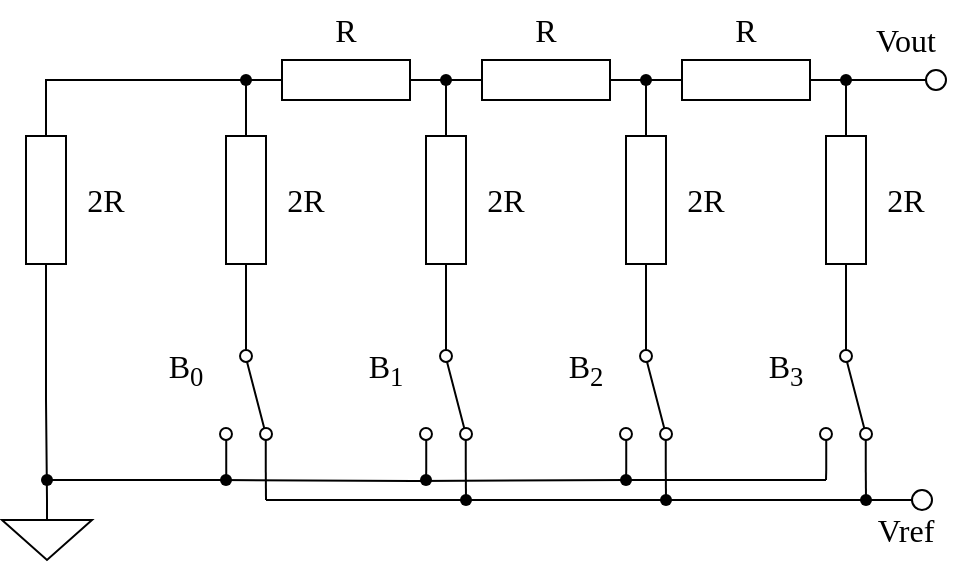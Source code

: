 <mxfile version="26.2.13">
  <diagram name="第 1 页" id="8nPp42vIfeSO5kFA-lU3">
    <mxGraphModel dx="1556" dy="858" grid="1" gridSize="10" guides="1" tooltips="1" connect="1" arrows="1" fold="1" page="1" pageScale="1" pageWidth="1600" pageHeight="900" math="0" shadow="0">
      <root>
        <mxCell id="0" />
        <mxCell id="1" parent="0" />
        <mxCell id="BS9RdD2L82Xt9nRUD7uX-1" value="" style="pointerEvents=1;verticalLabelPosition=bottom;shadow=0;dashed=0;align=center;html=1;verticalAlign=top;shape=mxgraph.electrical.resistors.resistor_1;rotation=90;" parent="1" vertex="1">
          <mxGeometry x="250" y="410" width="100" height="20" as="geometry" />
        </mxCell>
        <mxCell id="BS9RdD2L82Xt9nRUD7uX-2" value="&lt;font face=&quot;Times New Roman&quot; style=&quot;font-size: 16px;&quot;&gt;2R&lt;/font&gt;" style="text;html=1;align=center;verticalAlign=middle;whiteSpace=wrap;rounded=0;" parent="1" vertex="1">
          <mxGeometry x="300" y="405" width="60" height="30" as="geometry" />
        </mxCell>
        <mxCell id="BS9RdD2L82Xt9nRUD7uX-30" style="edgeStyle=orthogonalEdgeStyle;shape=connector;rounded=0;orthogonalLoop=1;jettySize=auto;html=1;exitX=1;exitY=0.5;exitDx=0;exitDy=0;exitPerimeter=0;entryX=0;entryY=0.5;entryDx=0;entryDy=0;strokeColor=default;align=center;verticalAlign=middle;fontFamily=Helvetica;fontSize=11;fontColor=default;labelBackgroundColor=default;startFill=0;endArrow=none;" parent="1" source="BS9RdD2L82Xt9nRUD7uX-3" target="BS9RdD2L82Xt9nRUD7uX-11" edge="1">
          <mxGeometry relative="1" as="geometry" />
        </mxCell>
        <mxCell id="BS9RdD2L82Xt9nRUD7uX-3" value="" style="pointerEvents=1;verticalLabelPosition=bottom;shadow=0;dashed=0;align=center;html=1;verticalAlign=top;shape=mxgraph.electrical.resistors.resistor_1;rotation=90;" parent="1" vertex="1">
          <mxGeometry x="350" y="410" width="100" height="20" as="geometry" />
        </mxCell>
        <mxCell id="BS9RdD2L82Xt9nRUD7uX-4" value="&lt;font face=&quot;Times New Roman&quot; style=&quot;font-size: 16px;&quot;&gt;2R&lt;/font&gt;" style="text;html=1;align=center;verticalAlign=middle;whiteSpace=wrap;rounded=0;" parent="1" vertex="1">
          <mxGeometry x="400" y="405" width="60" height="30" as="geometry" />
        </mxCell>
        <mxCell id="BS9RdD2L82Xt9nRUD7uX-29" style="edgeStyle=orthogonalEdgeStyle;shape=connector;rounded=0;orthogonalLoop=1;jettySize=auto;html=1;exitX=1;exitY=0.5;exitDx=0;exitDy=0;exitPerimeter=0;entryX=0;entryY=0.5;entryDx=0;entryDy=0;strokeColor=default;align=center;verticalAlign=middle;fontFamily=Helvetica;fontSize=11;fontColor=default;labelBackgroundColor=default;startFill=0;endArrow=none;" parent="1" source="BS9RdD2L82Xt9nRUD7uX-5" target="BS9RdD2L82Xt9nRUD7uX-12" edge="1">
          <mxGeometry relative="1" as="geometry" />
        </mxCell>
        <mxCell id="BS9RdD2L82Xt9nRUD7uX-5" value="" style="pointerEvents=1;verticalLabelPosition=bottom;shadow=0;dashed=0;align=center;html=1;verticalAlign=top;shape=mxgraph.electrical.resistors.resistor_1;rotation=90;" parent="1" vertex="1">
          <mxGeometry x="450" y="410" width="100" height="20" as="geometry" />
        </mxCell>
        <mxCell id="BS9RdD2L82Xt9nRUD7uX-6" value="&lt;font face=&quot;Times New Roman&quot; style=&quot;font-size: 16px;&quot;&gt;2R&lt;/font&gt;" style="text;html=1;align=center;verticalAlign=middle;whiteSpace=wrap;rounded=0;" parent="1" vertex="1">
          <mxGeometry x="500" y="405" width="60" height="30" as="geometry" />
        </mxCell>
        <mxCell id="BS9RdD2L82Xt9nRUD7uX-28" style="edgeStyle=orthogonalEdgeStyle;shape=connector;rounded=0;orthogonalLoop=1;jettySize=auto;html=1;exitX=1;exitY=0.5;exitDx=0;exitDy=0;exitPerimeter=0;entryX=0;entryY=0.5;entryDx=0;entryDy=0;strokeColor=default;align=center;verticalAlign=middle;fontFamily=Helvetica;fontSize=11;fontColor=default;labelBackgroundColor=default;startFill=0;endArrow=none;" parent="1" source="BS9RdD2L82Xt9nRUD7uX-7" target="BS9RdD2L82Xt9nRUD7uX-13" edge="1">
          <mxGeometry relative="1" as="geometry" />
        </mxCell>
        <mxCell id="BS9RdD2L82Xt9nRUD7uX-7" value="" style="pointerEvents=1;verticalLabelPosition=bottom;shadow=0;dashed=0;align=center;html=1;verticalAlign=top;shape=mxgraph.electrical.resistors.resistor_1;rotation=90;" parent="1" vertex="1">
          <mxGeometry x="550" y="410" width="100" height="20" as="geometry" />
        </mxCell>
        <mxCell id="BS9RdD2L82Xt9nRUD7uX-8" value="&lt;font face=&quot;Times New Roman&quot; style=&quot;font-size: 16px;&quot;&gt;2R&lt;/font&gt;" style="text;html=1;align=center;verticalAlign=middle;whiteSpace=wrap;rounded=0;" parent="1" vertex="1">
          <mxGeometry x="600" y="405" width="60" height="30" as="geometry" />
        </mxCell>
        <mxCell id="BS9RdD2L82Xt9nRUD7uX-27" style="edgeStyle=orthogonalEdgeStyle;shape=connector;rounded=0;orthogonalLoop=1;jettySize=auto;html=1;exitX=1;exitY=0.5;exitDx=0;exitDy=0;exitPerimeter=0;entryX=0;entryY=0.5;entryDx=0;entryDy=0;strokeColor=default;align=center;verticalAlign=middle;fontFamily=Helvetica;fontSize=11;fontColor=default;labelBackgroundColor=default;startFill=0;endArrow=none;" parent="1" source="BS9RdD2L82Xt9nRUD7uX-9" target="BS9RdD2L82Xt9nRUD7uX-14" edge="1">
          <mxGeometry relative="1" as="geometry" />
        </mxCell>
        <mxCell id="BS9RdD2L82Xt9nRUD7uX-9" value="" style="pointerEvents=1;verticalLabelPosition=bottom;shadow=0;dashed=0;align=center;html=1;verticalAlign=top;shape=mxgraph.electrical.resistors.resistor_1;rotation=90;" parent="1" vertex="1">
          <mxGeometry x="650" y="410" width="100" height="20" as="geometry" />
        </mxCell>
        <mxCell id="BS9RdD2L82Xt9nRUD7uX-10" value="&lt;font face=&quot;Times New Roman&quot; style=&quot;font-size: 16px;&quot;&gt;2R&lt;/font&gt;" style="text;html=1;align=center;verticalAlign=middle;whiteSpace=wrap;rounded=0;" parent="1" vertex="1">
          <mxGeometry x="700" y="405" width="60" height="30" as="geometry" />
        </mxCell>
        <mxCell id="BS9RdD2L82Xt9nRUD7uX-33" style="edgeStyle=orthogonalEdgeStyle;shape=connector;rounded=0;orthogonalLoop=1;jettySize=auto;html=1;exitDx=0;exitDy=0;strokeColor=default;align=center;verticalAlign=middle;fontFamily=Helvetica;fontSize=11;fontColor=default;labelBackgroundColor=default;startFill=0;endArrow=none;" parent="1" source="3h_uh-FgA8ez3YBPBazs-1" edge="1">
          <mxGeometry relative="1" as="geometry">
            <mxPoint x="300" y="560" as="targetPoint" />
            <Array as="points">
              <mxPoint x="300" y="560" />
            </Array>
          </mxGeometry>
        </mxCell>
        <mxCell id="BS9RdD2L82Xt9nRUD7uX-40" style="edgeStyle=orthogonalEdgeStyle;shape=connector;rounded=0;orthogonalLoop=1;jettySize=auto;html=1;exitX=1;exitY=0.12;exitDx=0;exitDy=0;strokeColor=default;align=center;verticalAlign=middle;fontFamily=Helvetica;fontSize=11;fontColor=default;labelBackgroundColor=default;startFill=0;endArrow=none;" parent="1" source="BS9RdD2L82Xt9nRUD7uX-11" edge="1">
          <mxGeometry relative="1" as="geometry">
            <mxPoint x="410" y="570" as="targetPoint" />
          </mxGeometry>
        </mxCell>
        <mxCell id="BS9RdD2L82Xt9nRUD7uX-11" value="" style="html=1;shape=mxgraph.electrical.electro-mechanical.twoWaySwitch;aspect=fixed;elSwitchState=2;direction=south;" parent="1" vertex="1">
          <mxGeometry x="387" y="480" width="26" height="75" as="geometry" />
        </mxCell>
        <mxCell id="BS9RdD2L82Xt9nRUD7uX-35" style="edgeStyle=orthogonalEdgeStyle;shape=connector;rounded=0;orthogonalLoop=1;jettySize=auto;html=1;exitDx=0;exitDy=0;strokeColor=default;align=center;verticalAlign=middle;fontFamily=Helvetica;fontSize=11;fontColor=default;labelBackgroundColor=default;startFill=0;endArrow=none;" parent="1" source="BS9RdD2L82Xt9nRUD7uX-59" edge="1">
          <mxGeometry relative="1" as="geometry">
            <mxPoint x="489.952" y="560" as="targetPoint" />
          </mxGeometry>
        </mxCell>
        <mxCell id="BS9RdD2L82Xt9nRUD7uX-41" style="edgeStyle=orthogonalEdgeStyle;shape=connector;rounded=0;orthogonalLoop=1;jettySize=auto;html=1;exitDx=0;exitDy=0;strokeColor=default;align=center;verticalAlign=middle;fontFamily=Helvetica;fontSize=11;fontColor=default;labelBackgroundColor=default;startFill=0;endArrow=none;" parent="1" source="BS9RdD2L82Xt9nRUD7uX-63" edge="1">
          <mxGeometry relative="1" as="geometry">
            <mxPoint x="510" y="570" as="targetPoint" />
          </mxGeometry>
        </mxCell>
        <mxCell id="BS9RdD2L82Xt9nRUD7uX-12" value="" style="html=1;shape=mxgraph.electrical.electro-mechanical.twoWaySwitch;aspect=fixed;elSwitchState=2;direction=south;" parent="1" vertex="1">
          <mxGeometry x="487" y="480" width="26" height="75" as="geometry" />
        </mxCell>
        <mxCell id="BS9RdD2L82Xt9nRUD7uX-36" style="edgeStyle=orthogonalEdgeStyle;shape=connector;rounded=0;orthogonalLoop=1;jettySize=auto;html=1;exitX=1;exitY=0.88;exitDx=0;exitDy=0;strokeColor=default;align=center;verticalAlign=middle;fontFamily=Helvetica;fontSize=11;fontColor=default;labelBackgroundColor=default;startFill=0;endArrow=none;" parent="1" source="BS9RdD2L82Xt9nRUD7uX-13" edge="1">
          <mxGeometry relative="1" as="geometry">
            <mxPoint x="590" y="555" as="targetPoint" />
          </mxGeometry>
        </mxCell>
        <mxCell id="BS9RdD2L82Xt9nRUD7uX-37" style="edgeStyle=orthogonalEdgeStyle;shape=connector;rounded=0;orthogonalLoop=1;jettySize=auto;html=1;exitX=1;exitY=0.88;exitDx=0;exitDy=0;strokeColor=default;align=center;verticalAlign=middle;fontFamily=Helvetica;fontSize=11;fontColor=default;labelBackgroundColor=default;startFill=0;endArrow=none;" parent="1" source="BS9RdD2L82Xt9nRUD7uX-13" edge="1">
          <mxGeometry relative="1" as="geometry">
            <mxPoint x="590" y="560" as="targetPoint" />
          </mxGeometry>
        </mxCell>
        <mxCell id="BS9RdD2L82Xt9nRUD7uX-42" style="edgeStyle=orthogonalEdgeStyle;shape=connector;rounded=0;orthogonalLoop=1;jettySize=auto;html=1;exitDx=0;exitDy=0;strokeColor=default;align=center;verticalAlign=middle;fontFamily=Helvetica;fontSize=11;fontColor=default;labelBackgroundColor=default;startFill=0;endArrow=none;" parent="1" source="BS9RdD2L82Xt9nRUD7uX-65" edge="1">
          <mxGeometry relative="1" as="geometry">
            <mxPoint x="610" y="570" as="targetPoint" />
          </mxGeometry>
        </mxCell>
        <mxCell id="BS9RdD2L82Xt9nRUD7uX-13" value="" style="html=1;shape=mxgraph.electrical.electro-mechanical.twoWaySwitch;aspect=fixed;elSwitchState=2;direction=south;" parent="1" vertex="1">
          <mxGeometry x="587" y="480" width="26" height="75" as="geometry" />
        </mxCell>
        <mxCell id="BS9RdD2L82Xt9nRUD7uX-38" style="edgeStyle=orthogonalEdgeStyle;shape=connector;rounded=0;orthogonalLoop=1;jettySize=auto;html=1;exitX=1;exitY=0.88;exitDx=0;exitDy=0;strokeColor=default;align=center;verticalAlign=middle;fontFamily=Helvetica;fontSize=11;fontColor=default;labelBackgroundColor=default;startFill=0;endArrow=none;" parent="1" source="BS9RdD2L82Xt9nRUD7uX-14" edge="1">
          <mxGeometry relative="1" as="geometry">
            <mxPoint x="690" y="560" as="targetPoint" />
          </mxGeometry>
        </mxCell>
        <mxCell id="BS9RdD2L82Xt9nRUD7uX-43" style="edgeStyle=orthogonalEdgeStyle;shape=connector;rounded=0;orthogonalLoop=1;jettySize=auto;html=1;exitX=1;exitY=0.12;exitDx=0;exitDy=0;strokeColor=default;align=center;verticalAlign=middle;fontFamily=Helvetica;fontSize=11;fontColor=default;labelBackgroundColor=default;startFill=0;endArrow=none;" parent="1" source="BS9RdD2L82Xt9nRUD7uX-14" edge="1">
          <mxGeometry relative="1" as="geometry">
            <mxPoint x="710" y="570" as="targetPoint" />
          </mxGeometry>
        </mxCell>
        <mxCell id="BS9RdD2L82Xt9nRUD7uX-14" value="" style="html=1;shape=mxgraph.electrical.electro-mechanical.twoWaySwitch;aspect=fixed;elSwitchState=2;direction=south;" parent="1" vertex="1">
          <mxGeometry x="687" y="480" width="26" height="75" as="geometry" />
        </mxCell>
        <mxCell id="BS9RdD2L82Xt9nRUD7uX-15" value="" style="pointerEvents=1;verticalLabelPosition=bottom;shadow=0;dashed=0;align=center;html=1;verticalAlign=top;shape=mxgraph.electrical.resistors.resistor_1;" parent="1" vertex="1">
          <mxGeometry x="400" y="350" width="100" height="20" as="geometry" />
        </mxCell>
        <mxCell id="BS9RdD2L82Xt9nRUD7uX-17" value="&lt;font face=&quot;Times New Roman&quot; style=&quot;font-size: 16px;&quot;&gt;R&lt;/font&gt;" style="text;html=1;align=center;verticalAlign=middle;whiteSpace=wrap;rounded=0;" parent="1" vertex="1">
          <mxGeometry x="420" y="320" width="60" height="30" as="geometry" />
        </mxCell>
        <mxCell id="BS9RdD2L82Xt9nRUD7uX-18" value="" style="pointerEvents=1;verticalLabelPosition=bottom;shadow=0;dashed=0;align=center;html=1;verticalAlign=top;shape=mxgraph.electrical.resistors.resistor_1;" parent="1" vertex="1">
          <mxGeometry x="500" y="350" width="100" height="20" as="geometry" />
        </mxCell>
        <mxCell id="BS9RdD2L82Xt9nRUD7uX-19" value="&lt;font face=&quot;Times New Roman&quot; style=&quot;font-size: 16px;&quot;&gt;R&lt;/font&gt;" style="text;html=1;align=center;verticalAlign=middle;whiteSpace=wrap;rounded=0;" parent="1" vertex="1">
          <mxGeometry x="520" y="320" width="60" height="30" as="geometry" />
        </mxCell>
        <mxCell id="BS9RdD2L82Xt9nRUD7uX-20" value="" style="pointerEvents=1;verticalLabelPosition=bottom;shadow=0;dashed=0;align=center;html=1;verticalAlign=top;shape=mxgraph.electrical.resistors.resistor_1;" parent="1" vertex="1">
          <mxGeometry x="600" y="350" width="100" height="20" as="geometry" />
        </mxCell>
        <mxCell id="BS9RdD2L82Xt9nRUD7uX-21" value="&lt;font face=&quot;Times New Roman&quot; style=&quot;font-size: 16px;&quot;&gt;R&lt;/font&gt;" style="text;html=1;align=center;verticalAlign=middle;whiteSpace=wrap;rounded=0;" parent="1" vertex="1">
          <mxGeometry x="620" y="320" width="60" height="30" as="geometry" />
        </mxCell>
        <mxCell id="BS9RdD2L82Xt9nRUD7uX-22" style="edgeStyle=orthogonalEdgeStyle;rounded=0;orthogonalLoop=1;jettySize=auto;html=1;exitX=0;exitY=0.5;exitDx=0;exitDy=0;exitPerimeter=0;entryX=0;entryY=0.5;entryDx=0;entryDy=0;entryPerimeter=0;endArrow=none;startFill=0;" parent="1" source="BS9RdD2L82Xt9nRUD7uX-1" target="BS9RdD2L82Xt9nRUD7uX-15" edge="1">
          <mxGeometry relative="1" as="geometry">
            <Array as="points">
              <mxPoint x="300" y="360" />
            </Array>
          </mxGeometry>
        </mxCell>
        <mxCell id="BS9RdD2L82Xt9nRUD7uX-23" style="edgeStyle=orthogonalEdgeStyle;rounded=0;orthogonalLoop=1;jettySize=auto;html=1;exitDx=0;exitDy=0;exitPerimeter=0;entryX=0;entryY=0.5;entryDx=0;entryDy=0;entryPerimeter=0;endArrow=none;startFill=0;" parent="1" source="BS9RdD2L82Xt9nRUD7uX-51" target="BS9RdD2L82Xt9nRUD7uX-15" edge="1">
          <mxGeometry relative="1" as="geometry" />
        </mxCell>
        <mxCell id="BS9RdD2L82Xt9nRUD7uX-24" style="edgeStyle=orthogonalEdgeStyle;shape=connector;rounded=0;orthogonalLoop=1;jettySize=auto;html=1;exitX=0;exitY=0.5;exitDx=0;exitDy=0;exitPerimeter=0;entryX=0;entryY=0.5;entryDx=0;entryDy=0;entryPerimeter=0;strokeColor=default;align=center;verticalAlign=middle;fontFamily=Helvetica;fontSize=11;fontColor=default;labelBackgroundColor=default;startFill=0;endArrow=none;" parent="1" source="BS9RdD2L82Xt9nRUD7uX-5" target="BS9RdD2L82Xt9nRUD7uX-18" edge="1">
          <mxGeometry relative="1" as="geometry" />
        </mxCell>
        <mxCell id="BS9RdD2L82Xt9nRUD7uX-25" style="edgeStyle=orthogonalEdgeStyle;shape=connector;rounded=0;orthogonalLoop=1;jettySize=auto;html=1;exitX=0;exitY=0.5;exitDx=0;exitDy=0;exitPerimeter=0;entryX=0;entryY=0.5;entryDx=0;entryDy=0;entryPerimeter=0;strokeColor=default;align=center;verticalAlign=middle;fontFamily=Helvetica;fontSize=11;fontColor=default;labelBackgroundColor=default;startFill=0;endArrow=none;" parent="1" source="BS9RdD2L82Xt9nRUD7uX-7" target="BS9RdD2L82Xt9nRUD7uX-20" edge="1">
          <mxGeometry relative="1" as="geometry" />
        </mxCell>
        <mxCell id="BS9RdD2L82Xt9nRUD7uX-26" style="edgeStyle=orthogonalEdgeStyle;shape=connector;rounded=0;orthogonalLoop=1;jettySize=auto;html=1;exitDx=0;exitDy=0;exitPerimeter=0;entryX=1;entryY=0.5;entryDx=0;entryDy=0;entryPerimeter=0;strokeColor=default;align=center;verticalAlign=middle;fontFamily=Helvetica;fontSize=11;fontColor=default;labelBackgroundColor=default;startFill=0;endArrow=none;" parent="1" source="BS9RdD2L82Xt9nRUD7uX-55" target="BS9RdD2L82Xt9nRUD7uX-20" edge="1">
          <mxGeometry relative="1" as="geometry" />
        </mxCell>
        <mxCell id="BS9RdD2L82Xt9nRUD7uX-31" value="" style="pointerEvents=1;verticalLabelPosition=bottom;shadow=0;dashed=0;align=center;html=1;verticalAlign=top;shape=mxgraph.electrical.signal_sources.signal_ground;fontFamily=Helvetica;fontSize=11;fontColor=default;labelBackgroundColor=default;" parent="1" vertex="1">
          <mxGeometry x="278" y="570" width="45" height="30" as="geometry" />
        </mxCell>
        <mxCell id="BS9RdD2L82Xt9nRUD7uX-32" style="edgeStyle=orthogonalEdgeStyle;shape=connector;rounded=0;orthogonalLoop=1;jettySize=auto;html=1;exitX=1;exitY=0.5;exitDx=0;exitDy=0;exitPerimeter=0;entryX=0.5;entryY=0;entryDx=0;entryDy=0;entryPerimeter=0;strokeColor=default;align=center;verticalAlign=middle;fontFamily=Helvetica;fontSize=11;fontColor=default;labelBackgroundColor=default;startFill=0;endArrow=none;" parent="1" source="BS9RdD2L82Xt9nRUD7uX-1" target="BS9RdD2L82Xt9nRUD7uX-31" edge="1">
          <mxGeometry relative="1" as="geometry" />
        </mxCell>
        <mxCell id="BS9RdD2L82Xt9nRUD7uX-34" value="" style="endArrow=none;html=1;rounded=0;strokeColor=default;align=center;verticalAlign=middle;fontFamily=Helvetica;fontSize=11;fontColor=default;labelBackgroundColor=default;edgeStyle=orthogonalEdgeStyle;" parent="1" source="BS9RdD2L82Xt9nRUD7uX-61" edge="1">
          <mxGeometry width="50" height="50" relative="1" as="geometry">
            <mxPoint x="387" y="560" as="sourcePoint" />
            <mxPoint x="690" y="560" as="targetPoint" />
          </mxGeometry>
        </mxCell>
        <mxCell id="BS9RdD2L82Xt9nRUD7uX-39" value="" style="endArrow=none;html=1;rounded=0;strokeColor=default;align=center;verticalAlign=middle;fontFamily=Helvetica;fontSize=11;fontColor=default;labelBackgroundColor=default;edgeStyle=orthogonalEdgeStyle;" parent="1" edge="1">
          <mxGeometry width="50" height="50" relative="1" as="geometry">
            <mxPoint x="410" y="570" as="sourcePoint" />
            <mxPoint x="733" y="570" as="targetPoint" />
          </mxGeometry>
        </mxCell>
        <mxCell id="BS9RdD2L82Xt9nRUD7uX-45" value="" style="ellipse;whiteSpace=wrap;html=1;aspect=fixed;fontFamily=Helvetica;fontSize=11;fontColor=default;labelBackgroundColor=default;" parent="1" vertex="1">
          <mxGeometry x="733" y="565" width="10" height="10" as="geometry" />
        </mxCell>
        <mxCell id="BS9RdD2L82Xt9nRUD7uX-46" value="&lt;font face=&quot;Times New Roman&quot; style=&quot;font-size: 16px;&quot;&gt;Vref&lt;/font&gt;" style="text;html=1;align=center;verticalAlign=middle;whiteSpace=wrap;rounded=0;" parent="1" vertex="1">
          <mxGeometry x="700" y="570" width="60" height="30" as="geometry" />
        </mxCell>
        <mxCell id="BS9RdD2L82Xt9nRUD7uX-50" value="&lt;font face=&quot;Times New Roman&quot; style=&quot;font-size: 16px;&quot;&gt;Vout&lt;/font&gt;" style="text;html=1;align=center;verticalAlign=middle;whiteSpace=wrap;rounded=0;" parent="1" vertex="1">
          <mxGeometry x="700" y="325" width="60" height="30" as="geometry" />
        </mxCell>
        <mxCell id="BS9RdD2L82Xt9nRUD7uX-52" value="" style="edgeStyle=orthogonalEdgeStyle;rounded=0;orthogonalLoop=1;jettySize=auto;html=1;exitX=0;exitY=0.5;exitDx=0;exitDy=0;exitPerimeter=0;entryDx=0;entryDy=0;entryPerimeter=0;endArrow=none;startFill=0;" parent="1" source="BS9RdD2L82Xt9nRUD7uX-3" target="BS9RdD2L82Xt9nRUD7uX-51" edge="1">
          <mxGeometry relative="1" as="geometry">
            <mxPoint x="400" y="370" as="sourcePoint" />
            <mxPoint x="400" y="360" as="targetPoint" />
          </mxGeometry>
        </mxCell>
        <mxCell id="BS9RdD2L82Xt9nRUD7uX-51" value="" style="shape=waypoint;sketch=0;fillStyle=solid;size=6;pointerEvents=1;points=[];fillColor=none;resizable=0;rotatable=0;perimeter=centerPerimeter;snapToPoint=1;fontFamily=Helvetica;fontSize=11;fontColor=default;labelBackgroundColor=default;" parent="1" vertex="1">
          <mxGeometry x="390" y="350" width="20" height="20" as="geometry" />
        </mxCell>
        <mxCell id="BS9RdD2L82Xt9nRUD7uX-53" value="" style="shape=waypoint;sketch=0;fillStyle=solid;size=6;pointerEvents=1;points=[];fillColor=none;resizable=0;rotatable=0;perimeter=centerPerimeter;snapToPoint=1;fontFamily=Helvetica;fontSize=11;fontColor=default;labelBackgroundColor=default;" parent="1" vertex="1">
          <mxGeometry x="490" y="350" width="20" height="20" as="geometry" />
        </mxCell>
        <mxCell id="BS9RdD2L82Xt9nRUD7uX-54" value="" style="shape=waypoint;sketch=0;fillStyle=solid;size=6;pointerEvents=1;points=[];fillColor=none;resizable=0;rotatable=0;perimeter=centerPerimeter;snapToPoint=1;fontFamily=Helvetica;fontSize=11;fontColor=default;labelBackgroundColor=default;" parent="1" vertex="1">
          <mxGeometry x="590" y="350" width="20" height="20" as="geometry" />
        </mxCell>
        <mxCell id="BS9RdD2L82Xt9nRUD7uX-56" value="" style="edgeStyle=orthogonalEdgeStyle;shape=connector;rounded=0;orthogonalLoop=1;jettySize=auto;html=1;exitX=0;exitY=0.5;exitDx=0;exitDy=0;exitPerimeter=0;entryDx=0;entryDy=0;entryPerimeter=0;strokeColor=default;align=center;verticalAlign=middle;fontFamily=Helvetica;fontSize=11;fontColor=default;labelBackgroundColor=default;startFill=0;endArrow=none;" parent="1" source="BS9RdD2L82Xt9nRUD7uX-9" target="BS9RdD2L82Xt9nRUD7uX-55" edge="1">
          <mxGeometry relative="1" as="geometry">
            <mxPoint x="700" y="370" as="sourcePoint" />
            <mxPoint x="700" y="360" as="targetPoint" />
          </mxGeometry>
        </mxCell>
        <mxCell id="BS9RdD2L82Xt9nRUD7uX-55" value="" style="shape=waypoint;sketch=0;fillStyle=solid;size=6;pointerEvents=1;points=[];fillColor=none;resizable=0;rotatable=0;perimeter=centerPerimeter;snapToPoint=1;fontFamily=Helvetica;fontSize=11;fontColor=default;labelBackgroundColor=default;" parent="1" vertex="1">
          <mxGeometry x="690" y="350" width="20" height="20" as="geometry" />
        </mxCell>
        <mxCell id="BS9RdD2L82Xt9nRUD7uX-58" value="" style="edgeStyle=orthogonalEdgeStyle;shape=connector;rounded=0;orthogonalLoop=1;jettySize=auto;html=1;exitX=1;exitY=0.88;exitDx=0;exitDy=0;strokeColor=default;align=center;verticalAlign=middle;fontFamily=Helvetica;fontSize=11;fontColor=default;labelBackgroundColor=default;startFill=0;endArrow=none;" parent="1" source="BS9RdD2L82Xt9nRUD7uX-11" target="BS9RdD2L82Xt9nRUD7uX-57" edge="1">
          <mxGeometry relative="1" as="geometry">
            <mxPoint x="300" y="560" as="targetPoint" />
            <mxPoint x="390" y="555" as="sourcePoint" />
            <Array as="points">
              <mxPoint x="390" y="560" />
            </Array>
          </mxGeometry>
        </mxCell>
        <mxCell id="BS9RdD2L82Xt9nRUD7uX-57" value="" style="shape=waypoint;sketch=0;fillStyle=solid;size=6;pointerEvents=1;points=[];fillColor=none;resizable=0;rotatable=0;perimeter=centerPerimeter;snapToPoint=1;fontFamily=Helvetica;fontSize=11;fontColor=default;labelBackgroundColor=default;" parent="1" vertex="1">
          <mxGeometry x="380" y="550" width="20" height="20" as="geometry" />
        </mxCell>
        <mxCell id="BS9RdD2L82Xt9nRUD7uX-60" value="" style="edgeStyle=orthogonalEdgeStyle;shape=connector;rounded=0;orthogonalLoop=1;jettySize=auto;html=1;exitX=1;exitY=0.88;exitDx=0;exitDy=0;strokeColor=default;align=center;verticalAlign=middle;fontFamily=Helvetica;fontSize=11;fontColor=default;labelBackgroundColor=default;startFill=0;endArrow=none;" parent="1" source="BS9RdD2L82Xt9nRUD7uX-12" target="BS9RdD2L82Xt9nRUD7uX-59" edge="1">
          <mxGeometry relative="1" as="geometry">
            <mxPoint x="489.952" y="560" as="targetPoint" />
            <mxPoint x="490" y="555" as="sourcePoint" />
          </mxGeometry>
        </mxCell>
        <mxCell id="BS9RdD2L82Xt9nRUD7uX-59" value="" style="shape=waypoint;sketch=0;fillStyle=solid;size=6;pointerEvents=1;points=[];fillColor=none;resizable=0;rotatable=0;perimeter=centerPerimeter;snapToPoint=1;fontFamily=Helvetica;fontSize=11;fontColor=default;labelBackgroundColor=default;" parent="1" vertex="1">
          <mxGeometry x="480" y="550" width="20" height="20" as="geometry" />
        </mxCell>
        <mxCell id="BS9RdD2L82Xt9nRUD7uX-62" value="" style="endArrow=none;html=1;rounded=0;strokeColor=default;align=center;verticalAlign=middle;fontFamily=Helvetica;fontSize=11;fontColor=default;labelBackgroundColor=default;edgeStyle=orthogonalEdgeStyle;" parent="1" target="BS9RdD2L82Xt9nRUD7uX-61" edge="1">
          <mxGeometry width="50" height="50" relative="1" as="geometry">
            <mxPoint x="387" y="560" as="sourcePoint" />
            <mxPoint x="690" y="560" as="targetPoint" />
          </mxGeometry>
        </mxCell>
        <mxCell id="BS9RdD2L82Xt9nRUD7uX-61" value="" style="shape=waypoint;sketch=0;fillStyle=solid;size=6;pointerEvents=1;points=[];fillColor=none;resizable=0;rotatable=0;perimeter=centerPerimeter;snapToPoint=1;fontFamily=Helvetica;fontSize=11;fontColor=default;labelBackgroundColor=default;" parent="1" vertex="1">
          <mxGeometry x="580" y="550" width="20" height="20" as="geometry" />
        </mxCell>
        <mxCell id="BS9RdD2L82Xt9nRUD7uX-64" value="" style="edgeStyle=orthogonalEdgeStyle;shape=connector;rounded=0;orthogonalLoop=1;jettySize=auto;html=1;exitX=1;exitY=0.12;exitDx=0;exitDy=0;strokeColor=default;align=center;verticalAlign=middle;fontFamily=Helvetica;fontSize=11;fontColor=default;labelBackgroundColor=default;startFill=0;endArrow=none;" parent="1" source="BS9RdD2L82Xt9nRUD7uX-12" target="BS9RdD2L82Xt9nRUD7uX-63" edge="1">
          <mxGeometry relative="1" as="geometry">
            <mxPoint x="510" y="570" as="targetPoint" />
            <mxPoint x="510" y="555" as="sourcePoint" />
          </mxGeometry>
        </mxCell>
        <mxCell id="BS9RdD2L82Xt9nRUD7uX-63" value="" style="shape=waypoint;sketch=0;fillStyle=solid;size=6;pointerEvents=1;points=[];fillColor=none;resizable=0;rotatable=0;perimeter=centerPerimeter;snapToPoint=1;fontFamily=Helvetica;fontSize=11;fontColor=default;labelBackgroundColor=default;" parent="1" vertex="1">
          <mxGeometry x="500" y="560" width="20" height="20" as="geometry" />
        </mxCell>
        <mxCell id="BS9RdD2L82Xt9nRUD7uX-66" value="" style="edgeStyle=orthogonalEdgeStyle;shape=connector;rounded=0;orthogonalLoop=1;jettySize=auto;html=1;exitX=1;exitY=0.12;exitDx=0;exitDy=0;strokeColor=default;align=center;verticalAlign=middle;fontFamily=Helvetica;fontSize=11;fontColor=default;labelBackgroundColor=default;startFill=0;endArrow=none;" parent="1" source="BS9RdD2L82Xt9nRUD7uX-13" target="BS9RdD2L82Xt9nRUD7uX-65" edge="1">
          <mxGeometry relative="1" as="geometry">
            <mxPoint x="610" y="570" as="targetPoint" />
            <mxPoint x="610" y="555" as="sourcePoint" />
          </mxGeometry>
        </mxCell>
        <mxCell id="BS9RdD2L82Xt9nRUD7uX-65" value="" style="shape=waypoint;sketch=0;fillStyle=solid;size=6;pointerEvents=1;points=[];fillColor=none;resizable=0;rotatable=0;perimeter=centerPerimeter;snapToPoint=1;fontFamily=Helvetica;fontSize=11;fontColor=default;labelBackgroundColor=default;" parent="1" vertex="1">
          <mxGeometry x="600" y="560" width="20" height="20" as="geometry" />
        </mxCell>
        <mxCell id="BS9RdD2L82Xt9nRUD7uX-67" value="" style="shape=waypoint;sketch=0;fillStyle=solid;size=6;pointerEvents=1;points=[];fillColor=none;resizable=0;rotatable=0;perimeter=centerPerimeter;snapToPoint=1;fontFamily=Helvetica;fontSize=11;fontColor=default;labelBackgroundColor=default;" parent="1" vertex="1">
          <mxGeometry x="700" y="560" width="20" height="20" as="geometry" />
        </mxCell>
        <mxCell id="BS9RdD2L82Xt9nRUD7uX-68" value="&lt;font face=&quot;Times New Roman&quot; style=&quot;font-size: 16px;&quot;&gt;B&lt;sub&gt;0&lt;/sub&gt;&lt;/font&gt;" style="text;html=1;align=center;verticalAlign=middle;whiteSpace=wrap;rounded=0;" parent="1" vertex="1">
          <mxGeometry x="340" y="490" width="60" height="30" as="geometry" />
        </mxCell>
        <mxCell id="BS9RdD2L82Xt9nRUD7uX-69" value="&lt;font face=&quot;Times New Roman&quot; style=&quot;font-size: 16px;&quot;&gt;B&lt;sub&gt;1&lt;/sub&gt;&lt;/font&gt;" style="text;html=1;align=center;verticalAlign=middle;whiteSpace=wrap;rounded=0;" parent="1" vertex="1">
          <mxGeometry x="440" y="490" width="60" height="30" as="geometry" />
        </mxCell>
        <mxCell id="BS9RdD2L82Xt9nRUD7uX-70" value="&lt;font face=&quot;Times New Roman&quot; style=&quot;font-size: 16px;&quot;&gt;B&lt;sub&gt;2&lt;/sub&gt;&lt;/font&gt;" style="text;html=1;align=center;verticalAlign=middle;whiteSpace=wrap;rounded=0;" parent="1" vertex="1">
          <mxGeometry x="540" y="490" width="60" height="30" as="geometry" />
        </mxCell>
        <mxCell id="BS9RdD2L82Xt9nRUD7uX-71" value="&lt;font face=&quot;Times New Roman&quot; style=&quot;font-size: 16px;&quot;&gt;B&lt;sub&gt;3&lt;/sub&gt;&lt;/font&gt;" style="text;html=1;align=center;verticalAlign=middle;whiteSpace=wrap;rounded=0;" parent="1" vertex="1">
          <mxGeometry x="640" y="490" width="60" height="30" as="geometry" />
        </mxCell>
        <mxCell id="BS9RdD2L82Xt9nRUD7uX-72" value="" style="endArrow=none;html=1;rounded=0;strokeColor=default;align=center;verticalAlign=middle;fontFamily=Helvetica;fontSize=11;fontColor=default;labelBackgroundColor=default;edgeStyle=orthogonalEdgeStyle;" parent="1" edge="1">
          <mxGeometry width="50" height="50" relative="1" as="geometry">
            <mxPoint x="700" y="359" as="sourcePoint" />
            <mxPoint x="740.101" y="360.0" as="targetPoint" />
            <Array as="points">
              <mxPoint x="700" y="360" />
            </Array>
          </mxGeometry>
        </mxCell>
        <mxCell id="BS9RdD2L82Xt9nRUD7uX-49" value="" style="ellipse;whiteSpace=wrap;html=1;aspect=fixed;fontFamily=Helvetica;fontSize=11;fontColor=default;labelBackgroundColor=default;" parent="1" vertex="1">
          <mxGeometry x="740" y="355" width="10" height="10" as="geometry" />
        </mxCell>
        <mxCell id="3h_uh-FgA8ez3YBPBazs-2" value="" style="edgeStyle=orthogonalEdgeStyle;shape=connector;rounded=0;orthogonalLoop=1;jettySize=auto;html=1;exitDx=0;exitDy=0;strokeColor=default;align=center;verticalAlign=middle;fontFamily=Helvetica;fontSize=11;fontColor=default;labelBackgroundColor=default;startFill=0;endArrow=none;" edge="1" parent="1" source="BS9RdD2L82Xt9nRUD7uX-57" target="3h_uh-FgA8ez3YBPBazs-1">
          <mxGeometry relative="1" as="geometry">
            <mxPoint x="300" y="560" as="targetPoint" />
            <Array as="points" />
            <mxPoint x="390" y="560" as="sourcePoint" />
          </mxGeometry>
        </mxCell>
        <mxCell id="3h_uh-FgA8ez3YBPBazs-1" value="" style="shape=waypoint;sketch=0;fillStyle=solid;size=6;pointerEvents=1;points=[];fillColor=none;resizable=0;rotatable=0;perimeter=centerPerimeter;snapToPoint=1;fontFamily=Helvetica;fontSize=11;fontColor=default;labelBackgroundColor=default;" vertex="1" parent="1">
          <mxGeometry x="290.5" y="550" width="20" height="20" as="geometry" />
        </mxCell>
      </root>
    </mxGraphModel>
  </diagram>
</mxfile>
